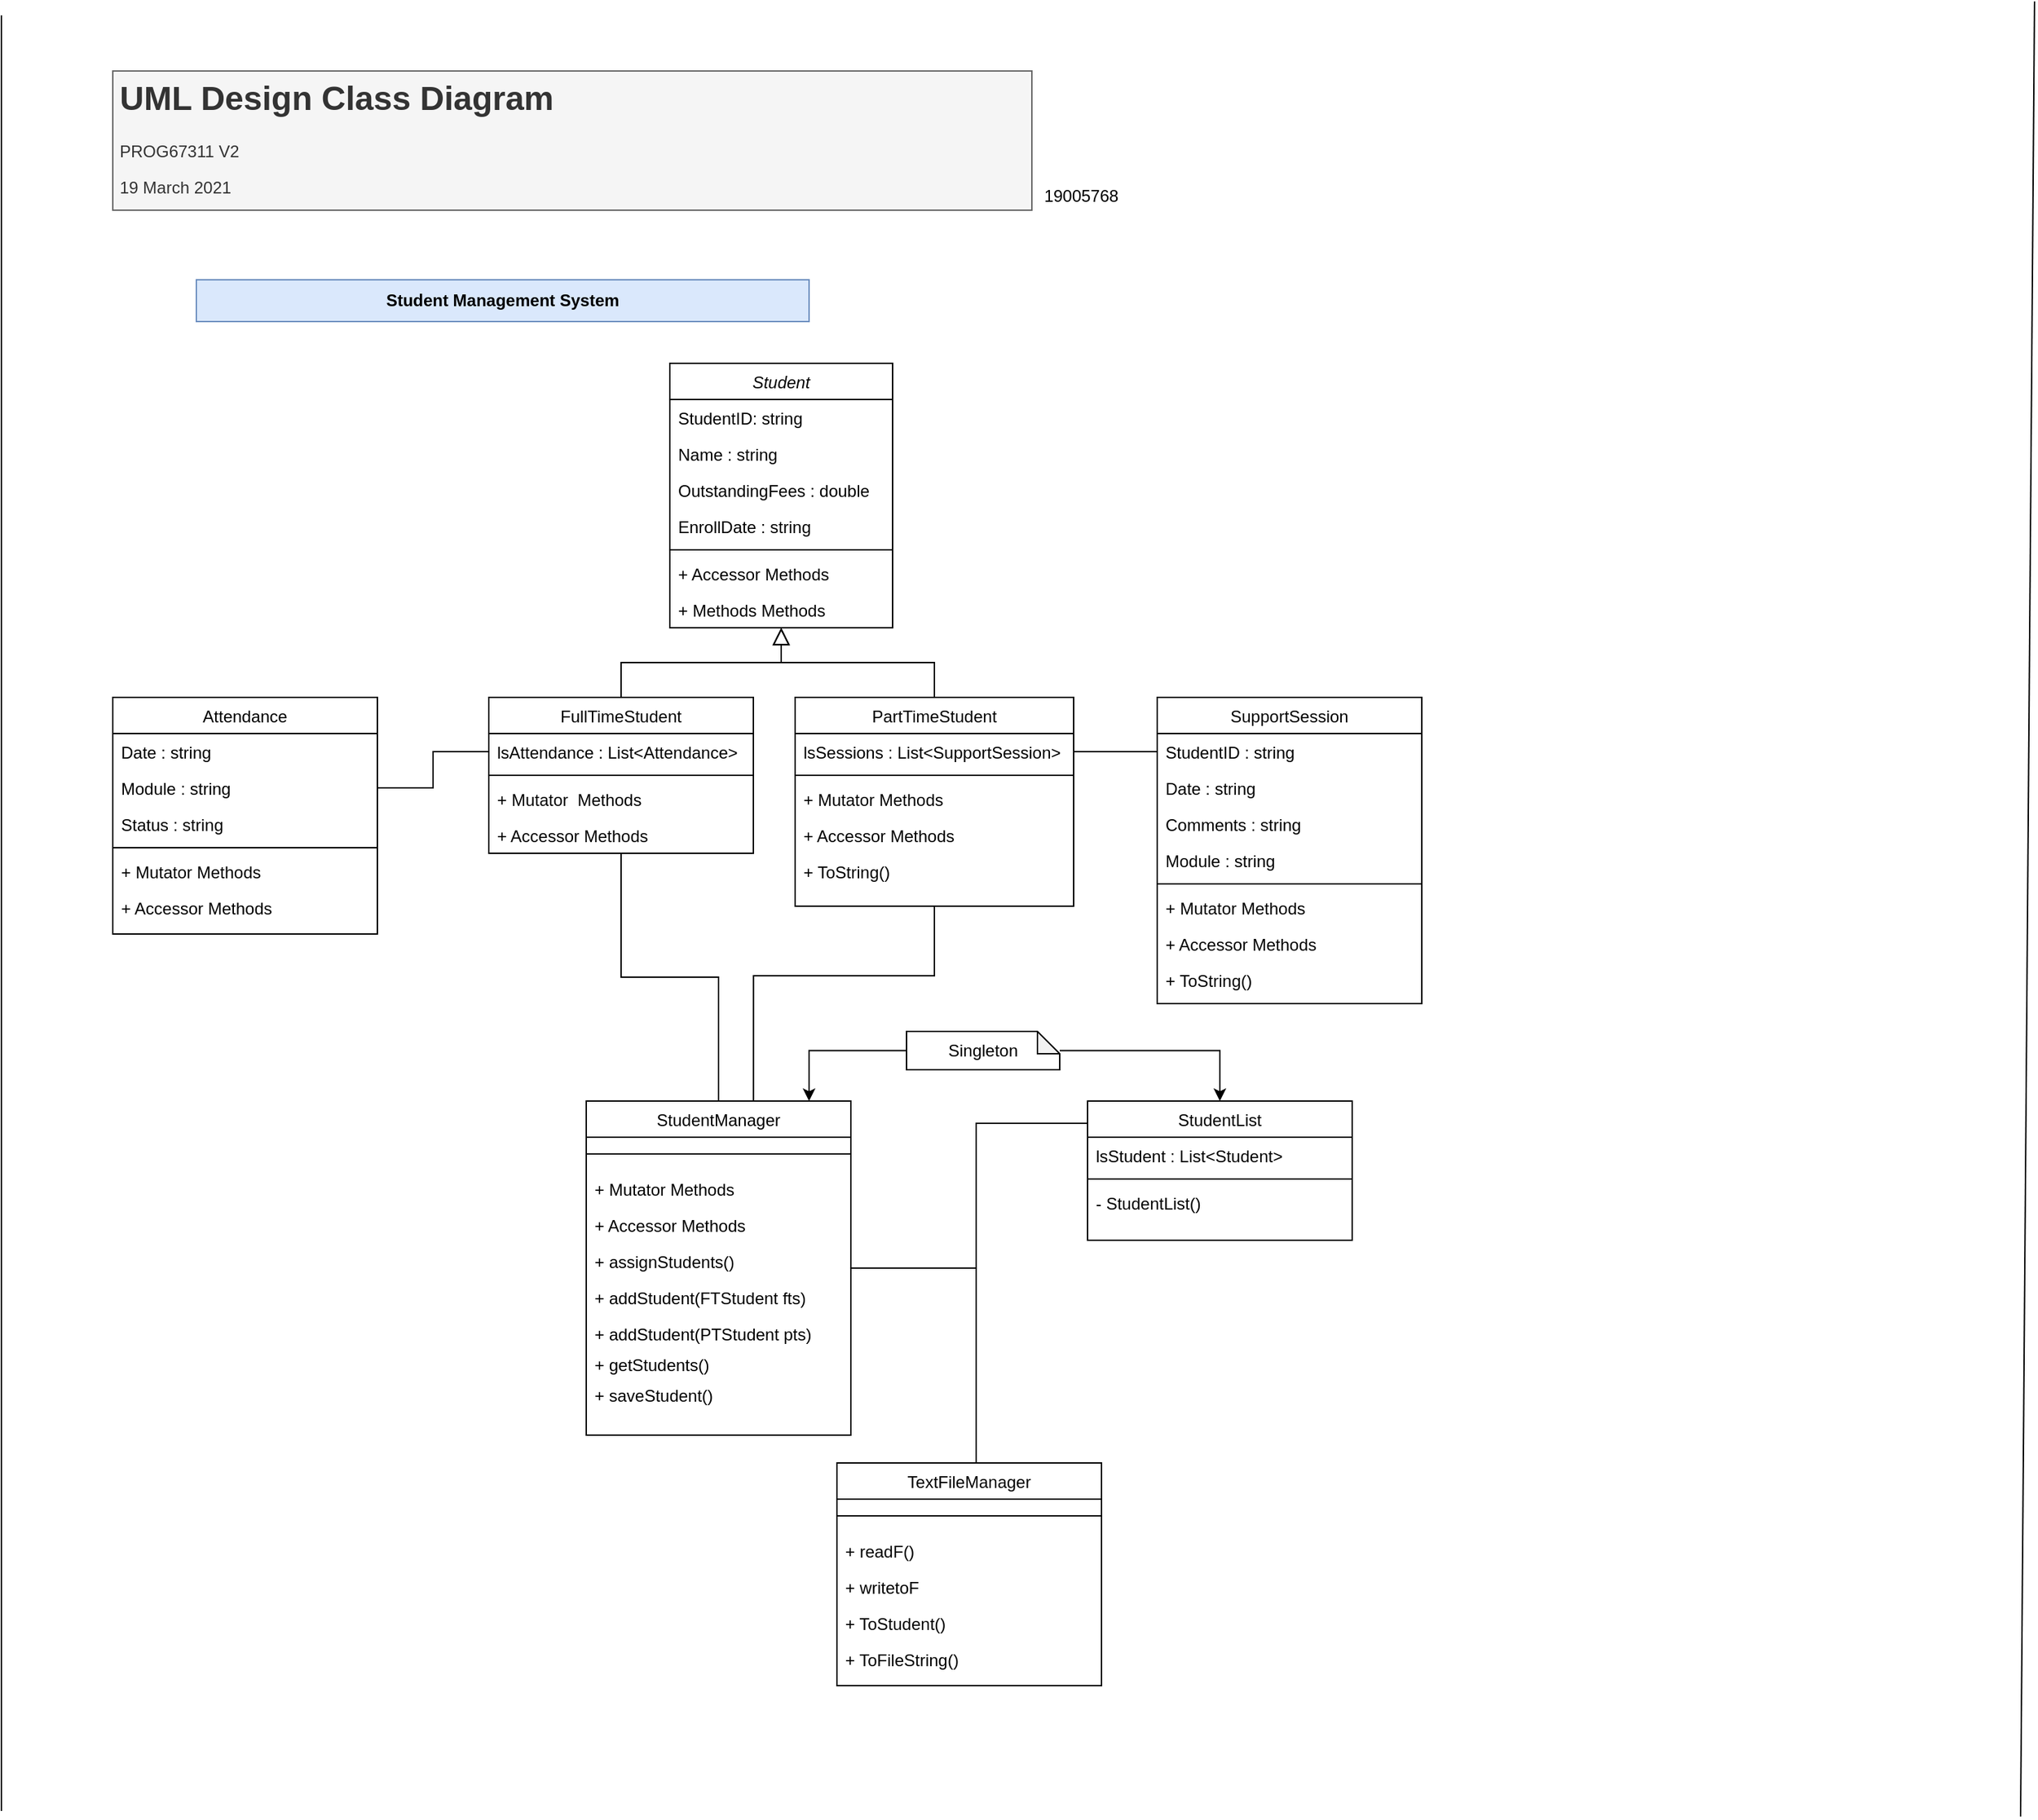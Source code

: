 <mxfile version="13.9.3" type="device"><diagram id="C5RBs43oDa-KdzZeNtuy" name="Page-1"><mxGraphModel dx="2500" dy="1983" grid="1" gridSize="10" guides="1" tooltips="1" connect="1" arrows="1" fold="1" page="1" pageScale="1" pageWidth="827" pageHeight="1169" math="0" shadow="0"><root><mxCell id="WIyWlLk6GJQsqaUBKTNV-0"/><mxCell id="WIyWlLk6GJQsqaUBKTNV-1" parent="WIyWlLk6GJQsqaUBKTNV-0"/><mxCell id="zkfFHV4jXpPFQw0GAbJ--0" value="Student" style="swimlane;fontStyle=2;align=center;verticalAlign=top;childLayout=stackLayout;horizontal=1;startSize=26;horizontalStack=0;resizeParent=1;resizeLast=0;collapsible=1;marginBottom=0;rounded=0;shadow=0;strokeWidth=1;" parent="WIyWlLk6GJQsqaUBKTNV-1" vertex="1"><mxGeometry x="220" y="120" width="160" height="190" as="geometry"><mxRectangle x="220" y="120" width="160" height="26" as="alternateBounds"/></mxGeometry></mxCell><mxCell id="zkfFHV4jXpPFQw0GAbJ--1" value="StudentID: string" style="text;align=left;verticalAlign=top;spacingLeft=4;spacingRight=4;overflow=hidden;rotatable=0;points=[[0,0.5],[1,0.5]];portConstraint=eastwest;" parent="zkfFHV4jXpPFQw0GAbJ--0" vertex="1"><mxGeometry y="26" width="160" height="26" as="geometry"/></mxCell><mxCell id="zkfFHV4jXpPFQw0GAbJ--2" value="Name : string" style="text;align=left;verticalAlign=top;spacingLeft=4;spacingRight=4;overflow=hidden;rotatable=0;points=[[0,0.5],[1,0.5]];portConstraint=eastwest;rounded=0;shadow=0;html=0;" parent="zkfFHV4jXpPFQw0GAbJ--0" vertex="1"><mxGeometry y="52" width="160" height="26" as="geometry"/></mxCell><mxCell id="hQKYSuCJdT9-8w8dWkS--0" value="OutstandingFees : double" style="text;align=left;verticalAlign=top;spacingLeft=4;spacingRight=4;overflow=hidden;rotatable=0;points=[[0,0.5],[1,0.5]];portConstraint=eastwest;rounded=0;shadow=0;html=0;" vertex="1" parent="zkfFHV4jXpPFQw0GAbJ--0"><mxGeometry y="78" width="160" height="26" as="geometry"/></mxCell><mxCell id="hQKYSuCJdT9-8w8dWkS--1" value="EnrollDate : string" style="text;align=left;verticalAlign=top;spacingLeft=4;spacingRight=4;overflow=hidden;rotatable=0;points=[[0,0.5],[1,0.5]];portConstraint=eastwest;rounded=0;shadow=0;html=0;" vertex="1" parent="zkfFHV4jXpPFQw0GAbJ--0"><mxGeometry y="104" width="160" height="26" as="geometry"/></mxCell><mxCell id="zkfFHV4jXpPFQw0GAbJ--4" value="" style="line;html=1;strokeWidth=1;align=left;verticalAlign=middle;spacingTop=-1;spacingLeft=3;spacingRight=3;rotatable=0;labelPosition=right;points=[];portConstraint=eastwest;" parent="zkfFHV4jXpPFQw0GAbJ--0" vertex="1"><mxGeometry y="130" width="160" height="8" as="geometry"/></mxCell><mxCell id="zkfFHV4jXpPFQw0GAbJ--5" value="+ Accessor Methods" style="text;align=left;verticalAlign=top;spacingLeft=4;spacingRight=4;overflow=hidden;rotatable=0;points=[[0,0.5],[1,0.5]];portConstraint=eastwest;" parent="zkfFHV4jXpPFQw0GAbJ--0" vertex="1"><mxGeometry y="138" width="160" height="26" as="geometry"/></mxCell><mxCell id="aKkLloiagqiq7eJOyx41-0" value="+ Methods Methods" style="text;align=left;verticalAlign=top;spacingLeft=4;spacingRight=4;overflow=hidden;rotatable=0;points=[[0,0.5],[1,0.5]];portConstraint=eastwest;" parent="zkfFHV4jXpPFQw0GAbJ--0" vertex="1"><mxGeometry y="164" width="160" height="26" as="geometry"/></mxCell><mxCell id="hQKYSuCJdT9-8w8dWkS--26" style="edgeStyle=orthogonalEdgeStyle;rounded=0;orthogonalLoop=1;jettySize=auto;html=1;startArrow=none;startFill=0;endArrow=none;endFill=0;fontColor=none;" edge="1" parent="WIyWlLk6GJQsqaUBKTNV-1" source="zkfFHV4jXpPFQw0GAbJ--6" target="hQKYSuCJdT9-8w8dWkS--2"><mxGeometry relative="1" as="geometry"/></mxCell><mxCell id="zkfFHV4jXpPFQw0GAbJ--6" value="FullTimeStudent" style="swimlane;fontStyle=0;align=center;verticalAlign=top;childLayout=stackLayout;horizontal=1;startSize=26;horizontalStack=0;resizeParent=1;resizeLast=0;collapsible=1;marginBottom=0;rounded=0;shadow=0;strokeWidth=1;" parent="WIyWlLk6GJQsqaUBKTNV-1" vertex="1"><mxGeometry x="90" y="360" width="190" height="112" as="geometry"><mxRectangle x="130" y="380" width="160" height="26" as="alternateBounds"/></mxGeometry></mxCell><mxCell id="zkfFHV4jXpPFQw0GAbJ--7" value="lsAttendance : List&lt;Attendance&gt;" style="text;align=left;verticalAlign=top;spacingLeft=4;spacingRight=4;overflow=hidden;rotatable=0;points=[[0,0.5],[1,0.5]];portConstraint=eastwest;" parent="zkfFHV4jXpPFQw0GAbJ--6" vertex="1"><mxGeometry y="26" width="190" height="26" as="geometry"/></mxCell><mxCell id="zkfFHV4jXpPFQw0GAbJ--9" value="" style="line;html=1;strokeWidth=1;align=left;verticalAlign=middle;spacingTop=-1;spacingLeft=3;spacingRight=3;rotatable=0;labelPosition=right;points=[];portConstraint=eastwest;" parent="zkfFHV4jXpPFQw0GAbJ--6" vertex="1"><mxGeometry y="52" width="190" height="8" as="geometry"/></mxCell><mxCell id="aKkLloiagqiq7eJOyx41-10" value="+ Mutator  Methods" style="text;align=left;verticalAlign=top;spacingLeft=4;spacingRight=4;overflow=hidden;rotatable=0;points=[[0,0.5],[1,0.5]];portConstraint=eastwest;" parent="zkfFHV4jXpPFQw0GAbJ--6" vertex="1"><mxGeometry y="60" width="190" height="26" as="geometry"/></mxCell><mxCell id="aKkLloiagqiq7eJOyx41-9" value="+ Accessor Methods" style="text;align=left;verticalAlign=top;spacingLeft=4;spacingRight=4;overflow=hidden;rotatable=0;points=[[0,0.5],[1,0.5]];portConstraint=eastwest;" parent="zkfFHV4jXpPFQw0GAbJ--6" vertex="1"><mxGeometry y="86" width="190" height="26" as="geometry"/></mxCell><mxCell id="zkfFHV4jXpPFQw0GAbJ--12" value="" style="endArrow=block;endSize=10;endFill=0;shadow=0;strokeWidth=1;rounded=0;edgeStyle=elbowEdgeStyle;elbow=vertical;" parent="WIyWlLk6GJQsqaUBKTNV-1" source="zkfFHV4jXpPFQw0GAbJ--6" target="zkfFHV4jXpPFQw0GAbJ--0" edge="1"><mxGeometry width="160" relative="1" as="geometry"><mxPoint x="200" y="203" as="sourcePoint"/><mxPoint x="200" y="203" as="targetPoint"/></mxGeometry></mxCell><mxCell id="zkfFHV4jXpPFQw0GAbJ--16" value="" style="endArrow=block;endSize=10;endFill=0;shadow=0;strokeWidth=1;rounded=0;edgeStyle=elbowEdgeStyle;elbow=vertical;" parent="WIyWlLk6GJQsqaUBKTNV-1" source="zkfFHV4jXpPFQw0GAbJ--13" target="zkfFHV4jXpPFQw0GAbJ--0" edge="1"><mxGeometry width="160" relative="1" as="geometry"><mxPoint x="210" y="373" as="sourcePoint"/><mxPoint x="310" y="271" as="targetPoint"/></mxGeometry></mxCell><mxCell id="hQKYSuCJdT9-8w8dWkS--25" style="edgeStyle=orthogonalEdgeStyle;rounded=0;orthogonalLoop=1;jettySize=auto;html=1;entryX=0.632;entryY=0;entryDx=0;entryDy=0;entryPerimeter=0;startArrow=none;startFill=0;endArrow=none;endFill=0;fontColor=none;" edge="1" parent="WIyWlLk6GJQsqaUBKTNV-1" source="zkfFHV4jXpPFQw0GAbJ--13" target="hQKYSuCJdT9-8w8dWkS--2"><mxGeometry relative="1" as="geometry"><Array as="points"><mxPoint x="410" y="560"/><mxPoint x="280" y="560"/></Array></mxGeometry></mxCell><mxCell id="zkfFHV4jXpPFQw0GAbJ--13" value="PartTimeStudent" style="swimlane;fontStyle=0;align=center;verticalAlign=top;childLayout=stackLayout;horizontal=1;startSize=26;horizontalStack=0;resizeParent=1;resizeLast=0;collapsible=1;marginBottom=0;rounded=0;shadow=0;strokeWidth=1;" parent="WIyWlLk6GJQsqaUBKTNV-1" vertex="1"><mxGeometry x="310" y="360" width="200" height="150" as="geometry"><mxRectangle x="340" y="380" width="170" height="26" as="alternateBounds"/></mxGeometry></mxCell><mxCell id="aKkLloiagqiq7eJOyx41-6" value="lsSessions : List&lt;SupportSession&gt;" style="text;align=left;verticalAlign=top;spacingLeft=4;spacingRight=4;overflow=hidden;rotatable=0;points=[[0,0.5],[1,0.5]];portConstraint=eastwest;" parent="zkfFHV4jXpPFQw0GAbJ--13" vertex="1"><mxGeometry y="26" width="200" height="26" as="geometry"/></mxCell><mxCell id="zkfFHV4jXpPFQw0GAbJ--15" value="" style="line;html=1;strokeWidth=1;align=left;verticalAlign=middle;spacingTop=-1;spacingLeft=3;spacingRight=3;rotatable=0;labelPosition=right;points=[];portConstraint=eastwest;" parent="zkfFHV4jXpPFQw0GAbJ--13" vertex="1"><mxGeometry y="52" width="200" height="8" as="geometry"/></mxCell><mxCell id="aKkLloiagqiq7eJOyx41-8" value="+ Mutator Methods" style="text;align=left;verticalAlign=top;spacingLeft=4;spacingRight=4;overflow=hidden;rotatable=0;points=[[0,0.5],[1,0.5]];portConstraint=eastwest;" parent="zkfFHV4jXpPFQw0GAbJ--13" vertex="1"><mxGeometry y="60" width="200" height="26" as="geometry"/></mxCell><mxCell id="aKkLloiagqiq7eJOyx41-7" value="+ Accessor Methods" style="text;align=left;verticalAlign=top;spacingLeft=4;spacingRight=4;overflow=hidden;rotatable=0;points=[[0,0.5],[1,0.5]];portConstraint=eastwest;" parent="zkfFHV4jXpPFQw0GAbJ--13" vertex="1"><mxGeometry y="86" width="200" height="26" as="geometry"/></mxCell><mxCell id="aKkLloiagqiq7eJOyx41-3" value="+ ToString()" style="text;align=left;verticalAlign=top;spacingLeft=4;spacingRight=4;overflow=hidden;rotatable=0;points=[[0,0.5],[1,0.5]];portConstraint=eastwest;" parent="zkfFHV4jXpPFQw0GAbJ--13" vertex="1"><mxGeometry y="112" width="200" height="26" as="geometry"/></mxCell><mxCell id="aKkLloiagqiq7eJOyx41-50" value="&lt;h1&gt;UML Design Class Diagram&amp;nbsp;&lt;/h1&gt;&lt;p&gt;PROG67311 V2&lt;/p&gt;&lt;p&gt;19 March 2021&lt;span&gt;&amp;nbsp;&lt;/span&gt;&lt;/p&gt;" style="text;html=1;strokeColor=#666666;spacing=5;spacingTop=-20;whiteSpace=wrap;overflow=hidden;rounded=0;glass=0;fillColor=#f5f5f5;fontColor=#333333;" parent="WIyWlLk6GJQsqaUBKTNV-1" vertex="1"><mxGeometry x="-180" y="-90" width="660" height="100" as="geometry"/></mxCell><mxCell id="aKkLloiagqiq7eJOyx41-53" value="&lt;b&gt;Student Management System&lt;/b&gt;" style="rounded=0;whiteSpace=wrap;html=1;glass=0;fillColor=#dae8fc;strokeColor=#6c8ebf;" parent="WIyWlLk6GJQsqaUBKTNV-1" vertex="1"><mxGeometry x="-120" y="60" width="440" height="30" as="geometry"/></mxCell><mxCell id="aKkLloiagqiq7eJOyx41-68" value="19005768" style="text;html=1;align=center;verticalAlign=middle;resizable=0;points=[];autosize=1;" parent="WIyWlLk6GJQsqaUBKTNV-1" vertex="1"><mxGeometry x="480" y="-10" width="70" height="20" as="geometry"/></mxCell><mxCell id="aKkLloiagqiq7eJOyx41-69" value="" style="endArrow=none;html=1;" parent="WIyWlLk6GJQsqaUBKTNV-1" edge="1"><mxGeometry width="50" height="50" relative="1" as="geometry"><mxPoint x="1190" y="1164" as="sourcePoint"/><mxPoint x="1200" y="-140" as="targetPoint"/></mxGeometry></mxCell><mxCell id="Z69FaNW-Dd8mnZjqSrwP-5" value="SupportSession" style="swimlane;fontStyle=0;align=center;verticalAlign=top;childLayout=stackLayout;horizontal=1;startSize=26;horizontalStack=0;resizeParent=1;resizeLast=0;collapsible=1;marginBottom=0;rounded=0;shadow=0;strokeWidth=1;" parent="WIyWlLk6GJQsqaUBKTNV-1" vertex="1"><mxGeometry x="570" y="360" width="190" height="220" as="geometry"><mxRectangle x="340" y="380" width="170" height="26" as="alternateBounds"/></mxGeometry></mxCell><mxCell id="EY1y_flSvdbnnDPtG11z-0" value="StudentID : string" style="text;align=left;verticalAlign=top;spacingLeft=4;spacingRight=4;overflow=hidden;rotatable=0;points=[[0,0.5],[1,0.5]];portConstraint=eastwest;" parent="Z69FaNW-Dd8mnZjqSrwP-5" vertex="1"><mxGeometry y="26" width="190" height="26" as="geometry"/></mxCell><mxCell id="Z69FaNW-Dd8mnZjqSrwP-6" value="Date : string" style="text;align=left;verticalAlign=top;spacingLeft=4;spacingRight=4;overflow=hidden;rotatable=0;points=[[0,0.5],[1,0.5]];portConstraint=eastwest;" parent="Z69FaNW-Dd8mnZjqSrwP-5" vertex="1"><mxGeometry y="52" width="190" height="26" as="geometry"/></mxCell><mxCell id="Z69FaNW-Dd8mnZjqSrwP-7" value="Comments : string " style="text;align=left;verticalAlign=top;spacingLeft=4;spacingRight=4;overflow=hidden;rotatable=0;points=[[0,0.5],[1,0.5]];portConstraint=eastwest;" parent="Z69FaNW-Dd8mnZjqSrwP-5" vertex="1"><mxGeometry y="78" width="190" height="26" as="geometry"/></mxCell><mxCell id="Z69FaNW-Dd8mnZjqSrwP-8" value="Module : string " style="text;align=left;verticalAlign=top;spacingLeft=4;spacingRight=4;overflow=hidden;rotatable=0;points=[[0,0.5],[1,0.5]];portConstraint=eastwest;" parent="Z69FaNW-Dd8mnZjqSrwP-5" vertex="1"><mxGeometry y="104" width="190" height="26" as="geometry"/></mxCell><mxCell id="Z69FaNW-Dd8mnZjqSrwP-11" value="" style="line;html=1;strokeWidth=1;align=left;verticalAlign=middle;spacingTop=-1;spacingLeft=3;spacingRight=3;rotatable=0;labelPosition=right;points=[];portConstraint=eastwest;" parent="Z69FaNW-Dd8mnZjqSrwP-5" vertex="1"><mxGeometry y="130" width="190" height="8" as="geometry"/></mxCell><mxCell id="Z69FaNW-Dd8mnZjqSrwP-12" value="+ Mutator Methods" style="text;align=left;verticalAlign=top;spacingLeft=4;spacingRight=4;overflow=hidden;rotatable=0;points=[[0,0.5],[1,0.5]];portConstraint=eastwest;" parent="Z69FaNW-Dd8mnZjqSrwP-5" vertex="1"><mxGeometry y="138" width="190" height="26" as="geometry"/></mxCell><mxCell id="Z69FaNW-Dd8mnZjqSrwP-13" value="+ Accessor Methods" style="text;align=left;verticalAlign=top;spacingLeft=4;spacingRight=4;overflow=hidden;rotatable=0;points=[[0,0.5],[1,0.5]];portConstraint=eastwest;" parent="Z69FaNW-Dd8mnZjqSrwP-5" vertex="1"><mxGeometry y="164" width="190" height="26" as="geometry"/></mxCell><mxCell id="Z69FaNW-Dd8mnZjqSrwP-14" value="+ ToString()" style="text;align=left;verticalAlign=top;spacingLeft=4;spacingRight=4;overflow=hidden;rotatable=0;points=[[0,0.5],[1,0.5]];portConstraint=eastwest;" parent="Z69FaNW-Dd8mnZjqSrwP-5" vertex="1"><mxGeometry y="190" width="190" height="26" as="geometry"/></mxCell><mxCell id="loZAkMuIXfVGOzkwqmiO-2" value="" style="endArrow=none;html=1;" parent="WIyWlLk6GJQsqaUBKTNV-1" edge="1"><mxGeometry width="50" height="50" relative="1" as="geometry"><mxPoint x="-260" y="1160" as="sourcePoint"/><mxPoint x="-260" y="-130" as="targetPoint"/></mxGeometry></mxCell><mxCell id="hQKYSuCJdT9-8w8dWkS--24" style="edgeStyle=orthogonalEdgeStyle;rounded=0;orthogonalLoop=1;jettySize=auto;html=1;entryX=0.009;entryY=0.16;entryDx=0;entryDy=0;entryPerimeter=0;fontColor=none;startArrow=none;startFill=0;endArrow=none;endFill=0;" edge="1" parent="WIyWlLk6GJQsqaUBKTNV-1" source="hQKYSuCJdT9-8w8dWkS--2" target="hQKYSuCJdT9-8w8dWkS--11"><mxGeometry relative="1" as="geometry"><Array as="points"><mxPoint x="440" y="770"/><mxPoint x="440" y="666"/></Array></mxGeometry></mxCell><mxCell id="hQKYSuCJdT9-8w8dWkS--2" value="StudentManager" style="swimlane;fontStyle=0;align=center;verticalAlign=top;childLayout=stackLayout;horizontal=1;startSize=26;horizontalStack=0;resizeParent=1;resizeLast=0;collapsible=1;marginBottom=0;rounded=0;shadow=0;strokeWidth=1;" vertex="1" parent="WIyWlLk6GJQsqaUBKTNV-1"><mxGeometry x="160" y="650" width="190" height="240" as="geometry"><mxRectangle x="340" y="380" width="170" height="26" as="alternateBounds"/></mxGeometry></mxCell><mxCell id="hQKYSuCJdT9-8w8dWkS--7" value="" style="line;html=1;strokeWidth=1;align=left;verticalAlign=middle;spacingTop=-1;spacingLeft=3;spacingRight=3;rotatable=0;labelPosition=right;points=[];portConstraint=eastwest;" vertex="1" parent="hQKYSuCJdT9-8w8dWkS--2"><mxGeometry y="26" width="190" height="24" as="geometry"/></mxCell><mxCell id="hQKYSuCJdT9-8w8dWkS--8" value="+ Mutator Methods" style="text;align=left;verticalAlign=top;spacingLeft=4;spacingRight=4;overflow=hidden;rotatable=0;points=[[0,0.5],[1,0.5]];portConstraint=eastwest;" vertex="1" parent="hQKYSuCJdT9-8w8dWkS--2"><mxGeometry y="50" width="190" height="26" as="geometry"/></mxCell><mxCell id="hQKYSuCJdT9-8w8dWkS--9" value="+ Accessor Methods" style="text;align=left;verticalAlign=top;spacingLeft=4;spacingRight=4;overflow=hidden;rotatable=0;points=[[0,0.5],[1,0.5]];portConstraint=eastwest;" vertex="1" parent="hQKYSuCJdT9-8w8dWkS--2"><mxGeometry y="76" width="190" height="26" as="geometry"/></mxCell><mxCell id="hQKYSuCJdT9-8w8dWkS--10" value="+ assignStudents()" style="text;align=left;verticalAlign=top;spacingLeft=4;spacingRight=4;overflow=hidden;rotatable=0;points=[[0,0.5],[1,0.5]];portConstraint=eastwest;" vertex="1" parent="hQKYSuCJdT9-8w8dWkS--2"><mxGeometry y="102" width="190" height="26" as="geometry"/></mxCell><mxCell id="hQKYSuCJdT9-8w8dWkS--27" value="+ addStudent(FTStudent fts)" style="text;align=left;verticalAlign=top;spacingLeft=4;spacingRight=4;overflow=hidden;rotatable=0;points=[[0,0.5],[1,0.5]];portConstraint=eastwest;" vertex="1" parent="hQKYSuCJdT9-8w8dWkS--2"><mxGeometry y="128" width="190" height="26" as="geometry"/></mxCell><mxCell id="hQKYSuCJdT9-8w8dWkS--28" value="+ addStudent(PTStudent pts)" style="text;align=left;verticalAlign=top;spacingLeft=4;spacingRight=4;overflow=hidden;rotatable=0;points=[[0,0.5],[1,0.5]];portConstraint=eastwest;" vertex="1" parent="hQKYSuCJdT9-8w8dWkS--2"><mxGeometry y="154" width="190" height="22" as="geometry"/></mxCell><mxCell id="hQKYSuCJdT9-8w8dWkS--29" value="+ getStudents()" style="text;align=left;verticalAlign=top;spacingLeft=4;spacingRight=4;overflow=hidden;rotatable=0;points=[[0,0.5],[1,0.5]];portConstraint=eastwest;" vertex="1" parent="hQKYSuCJdT9-8w8dWkS--2"><mxGeometry y="176" width="190" height="22" as="geometry"/></mxCell><mxCell id="hQKYSuCJdT9-8w8dWkS--30" value="+ saveStudent()" style="text;align=left;verticalAlign=top;spacingLeft=4;spacingRight=4;overflow=hidden;rotatable=0;points=[[0,0.5],[1,0.5]];portConstraint=eastwest;" vertex="1" parent="hQKYSuCJdT9-8w8dWkS--2"><mxGeometry y="198" width="190" height="22" as="geometry"/></mxCell><mxCell id="hQKYSuCJdT9-8w8dWkS--11" value="StudentList" style="swimlane;fontStyle=0;align=center;verticalAlign=top;childLayout=stackLayout;horizontal=1;startSize=26;horizontalStack=0;resizeParent=1;resizeLast=0;collapsible=1;marginBottom=0;rounded=0;shadow=0;strokeWidth=1;" vertex="1" parent="WIyWlLk6GJQsqaUBKTNV-1"><mxGeometry x="520" y="650" width="190" height="100" as="geometry"><mxRectangle x="340" y="380" width="170" height="26" as="alternateBounds"/></mxGeometry></mxCell><mxCell id="hQKYSuCJdT9-8w8dWkS--12" value="lsStudent : List&lt;Student&gt;" style="text;align=left;verticalAlign=top;spacingLeft=4;spacingRight=4;overflow=hidden;rotatable=0;points=[[0,0.5],[1,0.5]];portConstraint=eastwest;" vertex="1" parent="hQKYSuCJdT9-8w8dWkS--11"><mxGeometry y="26" width="190" height="26" as="geometry"/></mxCell><mxCell id="hQKYSuCJdT9-8w8dWkS--16" value="" style="line;html=1;strokeWidth=1;align=left;verticalAlign=middle;spacingTop=-1;spacingLeft=3;spacingRight=3;rotatable=0;labelPosition=right;points=[];portConstraint=eastwest;" vertex="1" parent="hQKYSuCJdT9-8w8dWkS--11"><mxGeometry y="52" width="190" height="8" as="geometry"/></mxCell><mxCell id="hQKYSuCJdT9-8w8dWkS--19" value="- StudentList()" style="text;align=left;verticalAlign=top;spacingLeft=4;spacingRight=4;overflow=hidden;rotatable=0;points=[[0,0.5],[1,0.5]];portConstraint=eastwest;" vertex="1" parent="hQKYSuCJdT9-8w8dWkS--11"><mxGeometry y="60" width="190" height="26" as="geometry"/></mxCell><mxCell id="hQKYSuCJdT9-8w8dWkS--22" style="edgeStyle=orthogonalEdgeStyle;rounded=0;orthogonalLoop=1;jettySize=auto;html=1;fontColor=none;" edge="1" parent="WIyWlLk6GJQsqaUBKTNV-1" source="hQKYSuCJdT9-8w8dWkS--20" target="hQKYSuCJdT9-8w8dWkS--11"><mxGeometry relative="1" as="geometry"/></mxCell><mxCell id="hQKYSuCJdT9-8w8dWkS--23" style="edgeStyle=orthogonalEdgeStyle;rounded=0;orthogonalLoop=1;jettySize=auto;html=1;fontColor=none;" edge="1" parent="WIyWlLk6GJQsqaUBKTNV-1" source="hQKYSuCJdT9-8w8dWkS--20" target="hQKYSuCJdT9-8w8dWkS--2"><mxGeometry relative="1" as="geometry"><Array as="points"><mxPoint x="320" y="614"/></Array></mxGeometry></mxCell><mxCell id="hQKYSuCJdT9-8w8dWkS--20" value="Singleton" style="shape=note;whiteSpace=wrap;html=1;backgroundOutline=1;darkOpacity=0.05;fontColor=none;size=16;" vertex="1" parent="WIyWlLk6GJQsqaUBKTNV-1"><mxGeometry x="390" y="600" width="110" height="27.5" as="geometry"/></mxCell><mxCell id="hQKYSuCJdT9-8w8dWkS--40" style="edgeStyle=orthogonalEdgeStyle;rounded=0;orthogonalLoop=1;jettySize=auto;html=1;startArrow=none;startFill=0;endArrow=none;endFill=0;fontColor=none;" edge="1" parent="WIyWlLk6GJQsqaUBKTNV-1" source="hQKYSuCJdT9-8w8dWkS--31"><mxGeometry relative="1" as="geometry"><mxPoint x="350" y="770.0" as="targetPoint"/><Array as="points"><mxPoint x="440" y="770"/></Array></mxGeometry></mxCell><mxCell id="hQKYSuCJdT9-8w8dWkS--31" value="TextFileManager" style="swimlane;fontStyle=0;align=center;verticalAlign=top;childLayout=stackLayout;horizontal=1;startSize=26;horizontalStack=0;resizeParent=1;resizeLast=0;collapsible=1;marginBottom=0;rounded=0;shadow=0;strokeWidth=1;" vertex="1" parent="WIyWlLk6GJQsqaUBKTNV-1"><mxGeometry x="340" y="910" width="190" height="160" as="geometry"><mxRectangle x="340" y="380" width="170" height="26" as="alternateBounds"/></mxGeometry></mxCell><mxCell id="hQKYSuCJdT9-8w8dWkS--32" value="" style="line;html=1;strokeWidth=1;align=left;verticalAlign=middle;spacingTop=-1;spacingLeft=3;spacingRight=3;rotatable=0;labelPosition=right;points=[];portConstraint=eastwest;" vertex="1" parent="hQKYSuCJdT9-8w8dWkS--31"><mxGeometry y="26" width="190" height="24" as="geometry"/></mxCell><mxCell id="hQKYSuCJdT9-8w8dWkS--33" value="+ readF()" style="text;align=left;verticalAlign=top;spacingLeft=4;spacingRight=4;overflow=hidden;rotatable=0;points=[[0,0.5],[1,0.5]];portConstraint=eastwest;" vertex="1" parent="hQKYSuCJdT9-8w8dWkS--31"><mxGeometry y="50" width="190" height="26" as="geometry"/></mxCell><mxCell id="hQKYSuCJdT9-8w8dWkS--34" value="+ writetoF" style="text;align=left;verticalAlign=top;spacingLeft=4;spacingRight=4;overflow=hidden;rotatable=0;points=[[0,0.5],[1,0.5]];portConstraint=eastwest;" vertex="1" parent="hQKYSuCJdT9-8w8dWkS--31"><mxGeometry y="76" width="190" height="26" as="geometry"/></mxCell><mxCell id="hQKYSuCJdT9-8w8dWkS--35" value="+ ToStudent()" style="text;align=left;verticalAlign=top;spacingLeft=4;spacingRight=4;overflow=hidden;rotatable=0;points=[[0,0.5],[1,0.5]];portConstraint=eastwest;" vertex="1" parent="hQKYSuCJdT9-8w8dWkS--31"><mxGeometry y="102" width="190" height="26" as="geometry"/></mxCell><mxCell id="hQKYSuCJdT9-8w8dWkS--36" value="+ ToFileString()" style="text;align=left;verticalAlign=top;spacingLeft=4;spacingRight=4;overflow=hidden;rotatable=0;points=[[0,0.5],[1,0.5]];portConstraint=eastwest;" vertex="1" parent="hQKYSuCJdT9-8w8dWkS--31"><mxGeometry y="128" width="190" height="26" as="geometry"/></mxCell><mxCell id="aKkLloiagqiq7eJOyx41-26" value="Attendance" style="swimlane;fontStyle=0;align=center;verticalAlign=top;childLayout=stackLayout;horizontal=1;startSize=26;horizontalStack=0;resizeParent=1;resizeLast=0;collapsible=1;marginBottom=0;rounded=0;shadow=0;strokeWidth=1;" parent="WIyWlLk6GJQsqaUBKTNV-1" vertex="1"><mxGeometry x="-180" y="360" width="190" height="170" as="geometry"><mxRectangle x="340" y="380" width="170" height="26" as="alternateBounds"/></mxGeometry></mxCell><mxCell id="aKkLloiagqiq7eJOyx41-27" value="Date : string" style="text;align=left;verticalAlign=top;spacingLeft=4;spacingRight=4;overflow=hidden;rotatable=0;points=[[0,0.5],[1,0.5]];portConstraint=eastwest;" parent="aKkLloiagqiq7eJOyx41-26" vertex="1"><mxGeometry y="26" width="190" height="26" as="geometry"/></mxCell><mxCell id="aKkLloiagqiq7eJOyx41-28" value="Module : string " style="text;align=left;verticalAlign=top;spacingLeft=4;spacingRight=4;overflow=hidden;rotatable=0;points=[[0,0.5],[1,0.5]];portConstraint=eastwest;" parent="aKkLloiagqiq7eJOyx41-26" vertex="1"><mxGeometry y="52" width="190" height="26" as="geometry"/></mxCell><mxCell id="aKkLloiagqiq7eJOyx41-29" value="Status : string" style="text;align=left;verticalAlign=top;spacingLeft=4;spacingRight=4;overflow=hidden;rotatable=0;points=[[0,0.5],[1,0.5]];portConstraint=eastwest;" parent="aKkLloiagqiq7eJOyx41-26" vertex="1"><mxGeometry y="78" width="190" height="26" as="geometry"/></mxCell><mxCell id="aKkLloiagqiq7eJOyx41-31" value="" style="line;html=1;strokeWidth=1;align=left;verticalAlign=middle;spacingTop=-1;spacingLeft=3;spacingRight=3;rotatable=0;labelPosition=right;points=[];portConstraint=eastwest;" parent="aKkLloiagqiq7eJOyx41-26" vertex="1"><mxGeometry y="104" width="190" height="8" as="geometry"/></mxCell><mxCell id="aKkLloiagqiq7eJOyx41-32" value="+ Mutator Methods" style="text;align=left;verticalAlign=top;spacingLeft=4;spacingRight=4;overflow=hidden;rotatable=0;points=[[0,0.5],[1,0.5]];portConstraint=eastwest;" parent="aKkLloiagqiq7eJOyx41-26" vertex="1"><mxGeometry y="112" width="190" height="26" as="geometry"/></mxCell><mxCell id="aKkLloiagqiq7eJOyx41-33" value="+ Accessor Methods" style="text;align=left;verticalAlign=top;spacingLeft=4;spacingRight=4;overflow=hidden;rotatable=0;points=[[0,0.5],[1,0.5]];portConstraint=eastwest;" parent="aKkLloiagqiq7eJOyx41-26" vertex="1"><mxGeometry y="138" width="190" height="26" as="geometry"/></mxCell><mxCell id="hQKYSuCJdT9-8w8dWkS--42" style="edgeStyle=orthogonalEdgeStyle;rounded=0;orthogonalLoop=1;jettySize=auto;html=1;entryX=0;entryY=0.5;entryDx=0;entryDy=0;startArrow=none;startFill=0;endArrow=none;endFill=0;fontColor=none;" edge="1" parent="WIyWlLk6GJQsqaUBKTNV-1" source="aKkLloiagqiq7eJOyx41-28" target="zkfFHV4jXpPFQw0GAbJ--7"><mxGeometry relative="1" as="geometry"/></mxCell><mxCell id="hQKYSuCJdT9-8w8dWkS--43" style="edgeStyle=orthogonalEdgeStyle;rounded=0;orthogonalLoop=1;jettySize=auto;html=1;entryX=1;entryY=0.5;entryDx=0;entryDy=0;startArrow=none;startFill=0;endArrow=none;endFill=0;fontColor=none;" edge="1" parent="WIyWlLk6GJQsqaUBKTNV-1" source="EY1y_flSvdbnnDPtG11z-0" target="aKkLloiagqiq7eJOyx41-6"><mxGeometry relative="1" as="geometry"/></mxCell></root></mxGraphModel></diagram></mxfile>